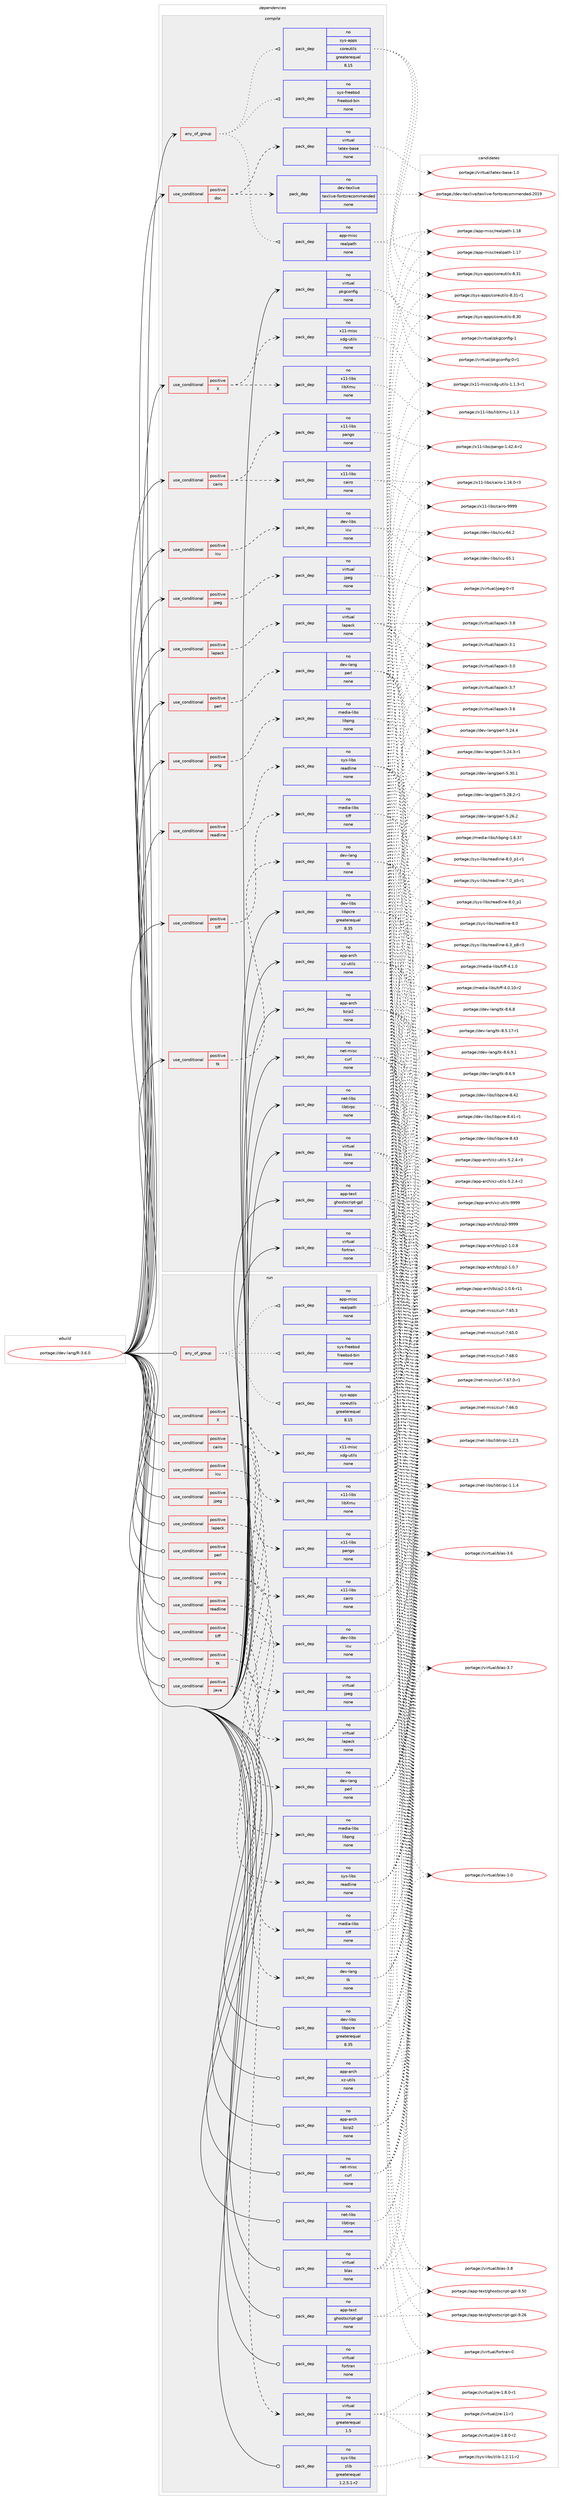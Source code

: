 digraph prolog {

# *************
# Graph options
# *************

newrank=true;
concentrate=true;
compound=true;
graph [rankdir=LR,fontname=Helvetica,fontsize=10,ranksep=1.5];#, ranksep=2.5, nodesep=0.2];
edge  [arrowhead=vee];
node  [fontname=Helvetica,fontsize=10];

# **********
# The ebuild
# **********

subgraph cluster_leftcol {
color=gray;
rank=same;
label=<<i>ebuild</i>>;
id [label="portage://dev-lang/R-3.6.0", color=red, width=4, href="../dev-lang/R-3.6.0.svg"];
}

# ****************
# The dependencies
# ****************

subgraph cluster_midcol {
color=gray;
label=<<i>dependencies</i>>;
subgraph cluster_compile {
fillcolor="#eeeeee";
style=filled;
label=<<i>compile</i>>;
subgraph any5352 {
dependency524592 [label=<<TABLE BORDER="0" CELLBORDER="1" CELLSPACING="0" CELLPADDING="4"><TR><TD CELLPADDING="10">any_of_group</TD></TR></TABLE>>, shape=none, color=red];subgraph pack390070 {
dependency524593 [label=<<TABLE BORDER="0" CELLBORDER="1" CELLSPACING="0" CELLPADDING="4" WIDTH="220"><TR><TD ROWSPAN="6" CELLPADDING="30">pack_dep</TD></TR><TR><TD WIDTH="110">no</TD></TR><TR><TD>sys-apps</TD></TR><TR><TD>coreutils</TD></TR><TR><TD>greaterequal</TD></TR><TR><TD>8.15</TD></TR></TABLE>>, shape=none, color=blue];
}
dependency524592:e -> dependency524593:w [weight=20,style="dotted",arrowhead="oinv"];
subgraph pack390071 {
dependency524594 [label=<<TABLE BORDER="0" CELLBORDER="1" CELLSPACING="0" CELLPADDING="4" WIDTH="220"><TR><TD ROWSPAN="6" CELLPADDING="30">pack_dep</TD></TR><TR><TD WIDTH="110">no</TD></TR><TR><TD>sys-freebsd</TD></TR><TR><TD>freebsd-bin</TD></TR><TR><TD>none</TD></TR><TR><TD></TD></TR></TABLE>>, shape=none, color=blue];
}
dependency524592:e -> dependency524594:w [weight=20,style="dotted",arrowhead="oinv"];
subgraph pack390072 {
dependency524595 [label=<<TABLE BORDER="0" CELLBORDER="1" CELLSPACING="0" CELLPADDING="4" WIDTH="220"><TR><TD ROWSPAN="6" CELLPADDING="30">pack_dep</TD></TR><TR><TD WIDTH="110">no</TD></TR><TR><TD>app-misc</TD></TR><TR><TD>realpath</TD></TR><TR><TD>none</TD></TR><TR><TD></TD></TR></TABLE>>, shape=none, color=blue];
}
dependency524592:e -> dependency524595:w [weight=20,style="dotted",arrowhead="oinv"];
}
id:e -> dependency524592:w [weight=20,style="solid",arrowhead="vee"];
subgraph cond128933 {
dependency524596 [label=<<TABLE BORDER="0" CELLBORDER="1" CELLSPACING="0" CELLPADDING="4"><TR><TD ROWSPAN="3" CELLPADDING="10">use_conditional</TD></TR><TR><TD>positive</TD></TR><TR><TD>X</TD></TR></TABLE>>, shape=none, color=red];
subgraph pack390073 {
dependency524597 [label=<<TABLE BORDER="0" CELLBORDER="1" CELLSPACING="0" CELLPADDING="4" WIDTH="220"><TR><TD ROWSPAN="6" CELLPADDING="30">pack_dep</TD></TR><TR><TD WIDTH="110">no</TD></TR><TR><TD>x11-libs</TD></TR><TR><TD>libXmu</TD></TR><TR><TD>none</TD></TR><TR><TD></TD></TR></TABLE>>, shape=none, color=blue];
}
dependency524596:e -> dependency524597:w [weight=20,style="dashed",arrowhead="vee"];
subgraph pack390074 {
dependency524598 [label=<<TABLE BORDER="0" CELLBORDER="1" CELLSPACING="0" CELLPADDING="4" WIDTH="220"><TR><TD ROWSPAN="6" CELLPADDING="30">pack_dep</TD></TR><TR><TD WIDTH="110">no</TD></TR><TR><TD>x11-misc</TD></TR><TR><TD>xdg-utils</TD></TR><TR><TD>none</TD></TR><TR><TD></TD></TR></TABLE>>, shape=none, color=blue];
}
dependency524596:e -> dependency524598:w [weight=20,style="dashed",arrowhead="vee"];
}
id:e -> dependency524596:w [weight=20,style="solid",arrowhead="vee"];
subgraph cond128934 {
dependency524599 [label=<<TABLE BORDER="0" CELLBORDER="1" CELLSPACING="0" CELLPADDING="4"><TR><TD ROWSPAN="3" CELLPADDING="10">use_conditional</TD></TR><TR><TD>positive</TD></TR><TR><TD>cairo</TD></TR></TABLE>>, shape=none, color=red];
subgraph pack390075 {
dependency524600 [label=<<TABLE BORDER="0" CELLBORDER="1" CELLSPACING="0" CELLPADDING="4" WIDTH="220"><TR><TD ROWSPAN="6" CELLPADDING="30">pack_dep</TD></TR><TR><TD WIDTH="110">no</TD></TR><TR><TD>x11-libs</TD></TR><TR><TD>cairo</TD></TR><TR><TD>none</TD></TR><TR><TD></TD></TR></TABLE>>, shape=none, color=blue];
}
dependency524599:e -> dependency524600:w [weight=20,style="dashed",arrowhead="vee"];
subgraph pack390076 {
dependency524601 [label=<<TABLE BORDER="0" CELLBORDER="1" CELLSPACING="0" CELLPADDING="4" WIDTH="220"><TR><TD ROWSPAN="6" CELLPADDING="30">pack_dep</TD></TR><TR><TD WIDTH="110">no</TD></TR><TR><TD>x11-libs</TD></TR><TR><TD>pango</TD></TR><TR><TD>none</TD></TR><TR><TD></TD></TR></TABLE>>, shape=none, color=blue];
}
dependency524599:e -> dependency524601:w [weight=20,style="dashed",arrowhead="vee"];
}
id:e -> dependency524599:w [weight=20,style="solid",arrowhead="vee"];
subgraph cond128935 {
dependency524602 [label=<<TABLE BORDER="0" CELLBORDER="1" CELLSPACING="0" CELLPADDING="4"><TR><TD ROWSPAN="3" CELLPADDING="10">use_conditional</TD></TR><TR><TD>positive</TD></TR><TR><TD>doc</TD></TR></TABLE>>, shape=none, color=red];
subgraph pack390077 {
dependency524603 [label=<<TABLE BORDER="0" CELLBORDER="1" CELLSPACING="0" CELLPADDING="4" WIDTH="220"><TR><TD ROWSPAN="6" CELLPADDING="30">pack_dep</TD></TR><TR><TD WIDTH="110">no</TD></TR><TR><TD>virtual</TD></TR><TR><TD>latex-base</TD></TR><TR><TD>none</TD></TR><TR><TD></TD></TR></TABLE>>, shape=none, color=blue];
}
dependency524602:e -> dependency524603:w [weight=20,style="dashed",arrowhead="vee"];
subgraph pack390078 {
dependency524604 [label=<<TABLE BORDER="0" CELLBORDER="1" CELLSPACING="0" CELLPADDING="4" WIDTH="220"><TR><TD ROWSPAN="6" CELLPADDING="30">pack_dep</TD></TR><TR><TD WIDTH="110">no</TD></TR><TR><TD>dev-texlive</TD></TR><TR><TD>texlive-fontsrecommended</TD></TR><TR><TD>none</TD></TR><TR><TD></TD></TR></TABLE>>, shape=none, color=blue];
}
dependency524602:e -> dependency524604:w [weight=20,style="dashed",arrowhead="vee"];
}
id:e -> dependency524602:w [weight=20,style="solid",arrowhead="vee"];
subgraph cond128936 {
dependency524605 [label=<<TABLE BORDER="0" CELLBORDER="1" CELLSPACING="0" CELLPADDING="4"><TR><TD ROWSPAN="3" CELLPADDING="10">use_conditional</TD></TR><TR><TD>positive</TD></TR><TR><TD>icu</TD></TR></TABLE>>, shape=none, color=red];
subgraph pack390079 {
dependency524606 [label=<<TABLE BORDER="0" CELLBORDER="1" CELLSPACING="0" CELLPADDING="4" WIDTH="220"><TR><TD ROWSPAN="6" CELLPADDING="30">pack_dep</TD></TR><TR><TD WIDTH="110">no</TD></TR><TR><TD>dev-libs</TD></TR><TR><TD>icu</TD></TR><TR><TD>none</TD></TR><TR><TD></TD></TR></TABLE>>, shape=none, color=blue];
}
dependency524605:e -> dependency524606:w [weight=20,style="dashed",arrowhead="vee"];
}
id:e -> dependency524605:w [weight=20,style="solid",arrowhead="vee"];
subgraph cond128937 {
dependency524607 [label=<<TABLE BORDER="0" CELLBORDER="1" CELLSPACING="0" CELLPADDING="4"><TR><TD ROWSPAN="3" CELLPADDING="10">use_conditional</TD></TR><TR><TD>positive</TD></TR><TR><TD>jpeg</TD></TR></TABLE>>, shape=none, color=red];
subgraph pack390080 {
dependency524608 [label=<<TABLE BORDER="0" CELLBORDER="1" CELLSPACING="0" CELLPADDING="4" WIDTH="220"><TR><TD ROWSPAN="6" CELLPADDING="30">pack_dep</TD></TR><TR><TD WIDTH="110">no</TD></TR><TR><TD>virtual</TD></TR><TR><TD>jpeg</TD></TR><TR><TD>none</TD></TR><TR><TD></TD></TR></TABLE>>, shape=none, color=blue];
}
dependency524607:e -> dependency524608:w [weight=20,style="dashed",arrowhead="vee"];
}
id:e -> dependency524607:w [weight=20,style="solid",arrowhead="vee"];
subgraph cond128938 {
dependency524609 [label=<<TABLE BORDER="0" CELLBORDER="1" CELLSPACING="0" CELLPADDING="4"><TR><TD ROWSPAN="3" CELLPADDING="10">use_conditional</TD></TR><TR><TD>positive</TD></TR><TR><TD>lapack</TD></TR></TABLE>>, shape=none, color=red];
subgraph pack390081 {
dependency524610 [label=<<TABLE BORDER="0" CELLBORDER="1" CELLSPACING="0" CELLPADDING="4" WIDTH="220"><TR><TD ROWSPAN="6" CELLPADDING="30">pack_dep</TD></TR><TR><TD WIDTH="110">no</TD></TR><TR><TD>virtual</TD></TR><TR><TD>lapack</TD></TR><TR><TD>none</TD></TR><TR><TD></TD></TR></TABLE>>, shape=none, color=blue];
}
dependency524609:e -> dependency524610:w [weight=20,style="dashed",arrowhead="vee"];
}
id:e -> dependency524609:w [weight=20,style="solid",arrowhead="vee"];
subgraph cond128939 {
dependency524611 [label=<<TABLE BORDER="0" CELLBORDER="1" CELLSPACING="0" CELLPADDING="4"><TR><TD ROWSPAN="3" CELLPADDING="10">use_conditional</TD></TR><TR><TD>positive</TD></TR><TR><TD>perl</TD></TR></TABLE>>, shape=none, color=red];
subgraph pack390082 {
dependency524612 [label=<<TABLE BORDER="0" CELLBORDER="1" CELLSPACING="0" CELLPADDING="4" WIDTH="220"><TR><TD ROWSPAN="6" CELLPADDING="30">pack_dep</TD></TR><TR><TD WIDTH="110">no</TD></TR><TR><TD>dev-lang</TD></TR><TR><TD>perl</TD></TR><TR><TD>none</TD></TR><TR><TD></TD></TR></TABLE>>, shape=none, color=blue];
}
dependency524611:e -> dependency524612:w [weight=20,style="dashed",arrowhead="vee"];
}
id:e -> dependency524611:w [weight=20,style="solid",arrowhead="vee"];
subgraph cond128940 {
dependency524613 [label=<<TABLE BORDER="0" CELLBORDER="1" CELLSPACING="0" CELLPADDING="4"><TR><TD ROWSPAN="3" CELLPADDING="10">use_conditional</TD></TR><TR><TD>positive</TD></TR><TR><TD>png</TD></TR></TABLE>>, shape=none, color=red];
subgraph pack390083 {
dependency524614 [label=<<TABLE BORDER="0" CELLBORDER="1" CELLSPACING="0" CELLPADDING="4" WIDTH="220"><TR><TD ROWSPAN="6" CELLPADDING="30">pack_dep</TD></TR><TR><TD WIDTH="110">no</TD></TR><TR><TD>media-libs</TD></TR><TR><TD>libpng</TD></TR><TR><TD>none</TD></TR><TR><TD></TD></TR></TABLE>>, shape=none, color=blue];
}
dependency524613:e -> dependency524614:w [weight=20,style="dashed",arrowhead="vee"];
}
id:e -> dependency524613:w [weight=20,style="solid",arrowhead="vee"];
subgraph cond128941 {
dependency524615 [label=<<TABLE BORDER="0" CELLBORDER="1" CELLSPACING="0" CELLPADDING="4"><TR><TD ROWSPAN="3" CELLPADDING="10">use_conditional</TD></TR><TR><TD>positive</TD></TR><TR><TD>readline</TD></TR></TABLE>>, shape=none, color=red];
subgraph pack390084 {
dependency524616 [label=<<TABLE BORDER="0" CELLBORDER="1" CELLSPACING="0" CELLPADDING="4" WIDTH="220"><TR><TD ROWSPAN="6" CELLPADDING="30">pack_dep</TD></TR><TR><TD WIDTH="110">no</TD></TR><TR><TD>sys-libs</TD></TR><TR><TD>readline</TD></TR><TR><TD>none</TD></TR><TR><TD></TD></TR></TABLE>>, shape=none, color=blue];
}
dependency524615:e -> dependency524616:w [weight=20,style="dashed",arrowhead="vee"];
}
id:e -> dependency524615:w [weight=20,style="solid",arrowhead="vee"];
subgraph cond128942 {
dependency524617 [label=<<TABLE BORDER="0" CELLBORDER="1" CELLSPACING="0" CELLPADDING="4"><TR><TD ROWSPAN="3" CELLPADDING="10">use_conditional</TD></TR><TR><TD>positive</TD></TR><TR><TD>tiff</TD></TR></TABLE>>, shape=none, color=red];
subgraph pack390085 {
dependency524618 [label=<<TABLE BORDER="0" CELLBORDER="1" CELLSPACING="0" CELLPADDING="4" WIDTH="220"><TR><TD ROWSPAN="6" CELLPADDING="30">pack_dep</TD></TR><TR><TD WIDTH="110">no</TD></TR><TR><TD>media-libs</TD></TR><TR><TD>tiff</TD></TR><TR><TD>none</TD></TR><TR><TD></TD></TR></TABLE>>, shape=none, color=blue];
}
dependency524617:e -> dependency524618:w [weight=20,style="dashed",arrowhead="vee"];
}
id:e -> dependency524617:w [weight=20,style="solid",arrowhead="vee"];
subgraph cond128943 {
dependency524619 [label=<<TABLE BORDER="0" CELLBORDER="1" CELLSPACING="0" CELLPADDING="4"><TR><TD ROWSPAN="3" CELLPADDING="10">use_conditional</TD></TR><TR><TD>positive</TD></TR><TR><TD>tk</TD></TR></TABLE>>, shape=none, color=red];
subgraph pack390086 {
dependency524620 [label=<<TABLE BORDER="0" CELLBORDER="1" CELLSPACING="0" CELLPADDING="4" WIDTH="220"><TR><TD ROWSPAN="6" CELLPADDING="30">pack_dep</TD></TR><TR><TD WIDTH="110">no</TD></TR><TR><TD>dev-lang</TD></TR><TR><TD>tk</TD></TR><TR><TD>none</TD></TR><TR><TD></TD></TR></TABLE>>, shape=none, color=blue];
}
dependency524619:e -> dependency524620:w [weight=20,style="dashed",arrowhead="vee"];
}
id:e -> dependency524619:w [weight=20,style="solid",arrowhead="vee"];
subgraph pack390087 {
dependency524621 [label=<<TABLE BORDER="0" CELLBORDER="1" CELLSPACING="0" CELLPADDING="4" WIDTH="220"><TR><TD ROWSPAN="6" CELLPADDING="30">pack_dep</TD></TR><TR><TD WIDTH="110">no</TD></TR><TR><TD>app-arch</TD></TR><TR><TD>bzip2</TD></TR><TR><TD>none</TD></TR><TR><TD></TD></TR></TABLE>>, shape=none, color=blue];
}
id:e -> dependency524621:w [weight=20,style="solid",arrowhead="vee"];
subgraph pack390088 {
dependency524622 [label=<<TABLE BORDER="0" CELLBORDER="1" CELLSPACING="0" CELLPADDING="4" WIDTH="220"><TR><TD ROWSPAN="6" CELLPADDING="30">pack_dep</TD></TR><TR><TD WIDTH="110">no</TD></TR><TR><TD>app-arch</TD></TR><TR><TD>xz-utils</TD></TR><TR><TD>none</TD></TR><TR><TD></TD></TR></TABLE>>, shape=none, color=blue];
}
id:e -> dependency524622:w [weight=20,style="solid",arrowhead="vee"];
subgraph pack390089 {
dependency524623 [label=<<TABLE BORDER="0" CELLBORDER="1" CELLSPACING="0" CELLPADDING="4" WIDTH="220"><TR><TD ROWSPAN="6" CELLPADDING="30">pack_dep</TD></TR><TR><TD WIDTH="110">no</TD></TR><TR><TD>app-text</TD></TR><TR><TD>ghostscript-gpl</TD></TR><TR><TD>none</TD></TR><TR><TD></TD></TR></TABLE>>, shape=none, color=blue];
}
id:e -> dependency524623:w [weight=20,style="solid",arrowhead="vee"];
subgraph pack390090 {
dependency524624 [label=<<TABLE BORDER="0" CELLBORDER="1" CELLSPACING="0" CELLPADDING="4" WIDTH="220"><TR><TD ROWSPAN="6" CELLPADDING="30">pack_dep</TD></TR><TR><TD WIDTH="110">no</TD></TR><TR><TD>dev-libs</TD></TR><TR><TD>libpcre</TD></TR><TR><TD>greaterequal</TD></TR><TR><TD>8.35</TD></TR></TABLE>>, shape=none, color=blue];
}
id:e -> dependency524624:w [weight=20,style="solid",arrowhead="vee"];
subgraph pack390091 {
dependency524625 [label=<<TABLE BORDER="0" CELLBORDER="1" CELLSPACING="0" CELLPADDING="4" WIDTH="220"><TR><TD ROWSPAN="6" CELLPADDING="30">pack_dep</TD></TR><TR><TD WIDTH="110">no</TD></TR><TR><TD>net-libs</TD></TR><TR><TD>libtirpc</TD></TR><TR><TD>none</TD></TR><TR><TD></TD></TR></TABLE>>, shape=none, color=blue];
}
id:e -> dependency524625:w [weight=20,style="solid",arrowhead="vee"];
subgraph pack390092 {
dependency524626 [label=<<TABLE BORDER="0" CELLBORDER="1" CELLSPACING="0" CELLPADDING="4" WIDTH="220"><TR><TD ROWSPAN="6" CELLPADDING="30">pack_dep</TD></TR><TR><TD WIDTH="110">no</TD></TR><TR><TD>net-misc</TD></TR><TR><TD>curl</TD></TR><TR><TD>none</TD></TR><TR><TD></TD></TR></TABLE>>, shape=none, color=blue];
}
id:e -> dependency524626:w [weight=20,style="solid",arrowhead="vee"];
subgraph pack390093 {
dependency524627 [label=<<TABLE BORDER="0" CELLBORDER="1" CELLSPACING="0" CELLPADDING="4" WIDTH="220"><TR><TD ROWSPAN="6" CELLPADDING="30">pack_dep</TD></TR><TR><TD WIDTH="110">no</TD></TR><TR><TD>virtual</TD></TR><TR><TD>blas</TD></TR><TR><TD>none</TD></TR><TR><TD></TD></TR></TABLE>>, shape=none, color=blue];
}
id:e -> dependency524627:w [weight=20,style="solid",arrowhead="vee"];
subgraph pack390094 {
dependency524628 [label=<<TABLE BORDER="0" CELLBORDER="1" CELLSPACING="0" CELLPADDING="4" WIDTH="220"><TR><TD ROWSPAN="6" CELLPADDING="30">pack_dep</TD></TR><TR><TD WIDTH="110">no</TD></TR><TR><TD>virtual</TD></TR><TR><TD>fortran</TD></TR><TR><TD>none</TD></TR><TR><TD></TD></TR></TABLE>>, shape=none, color=blue];
}
id:e -> dependency524628:w [weight=20,style="solid",arrowhead="vee"];
subgraph pack390095 {
dependency524629 [label=<<TABLE BORDER="0" CELLBORDER="1" CELLSPACING="0" CELLPADDING="4" WIDTH="220"><TR><TD ROWSPAN="6" CELLPADDING="30">pack_dep</TD></TR><TR><TD WIDTH="110">no</TD></TR><TR><TD>virtual</TD></TR><TR><TD>pkgconfig</TD></TR><TR><TD>none</TD></TR><TR><TD></TD></TR></TABLE>>, shape=none, color=blue];
}
id:e -> dependency524629:w [weight=20,style="solid",arrowhead="vee"];
}
subgraph cluster_compileandrun {
fillcolor="#eeeeee";
style=filled;
label=<<i>compile and run</i>>;
}
subgraph cluster_run {
fillcolor="#eeeeee";
style=filled;
label=<<i>run</i>>;
subgraph any5353 {
dependency524630 [label=<<TABLE BORDER="0" CELLBORDER="1" CELLSPACING="0" CELLPADDING="4"><TR><TD CELLPADDING="10">any_of_group</TD></TR></TABLE>>, shape=none, color=red];subgraph pack390096 {
dependency524631 [label=<<TABLE BORDER="0" CELLBORDER="1" CELLSPACING="0" CELLPADDING="4" WIDTH="220"><TR><TD ROWSPAN="6" CELLPADDING="30">pack_dep</TD></TR><TR><TD WIDTH="110">no</TD></TR><TR><TD>sys-apps</TD></TR><TR><TD>coreutils</TD></TR><TR><TD>greaterequal</TD></TR><TR><TD>8.15</TD></TR></TABLE>>, shape=none, color=blue];
}
dependency524630:e -> dependency524631:w [weight=20,style="dotted",arrowhead="oinv"];
subgraph pack390097 {
dependency524632 [label=<<TABLE BORDER="0" CELLBORDER="1" CELLSPACING="0" CELLPADDING="4" WIDTH="220"><TR><TD ROWSPAN="6" CELLPADDING="30">pack_dep</TD></TR><TR><TD WIDTH="110">no</TD></TR><TR><TD>sys-freebsd</TD></TR><TR><TD>freebsd-bin</TD></TR><TR><TD>none</TD></TR><TR><TD></TD></TR></TABLE>>, shape=none, color=blue];
}
dependency524630:e -> dependency524632:w [weight=20,style="dotted",arrowhead="oinv"];
subgraph pack390098 {
dependency524633 [label=<<TABLE BORDER="0" CELLBORDER="1" CELLSPACING="0" CELLPADDING="4" WIDTH="220"><TR><TD ROWSPAN="6" CELLPADDING="30">pack_dep</TD></TR><TR><TD WIDTH="110">no</TD></TR><TR><TD>app-misc</TD></TR><TR><TD>realpath</TD></TR><TR><TD>none</TD></TR><TR><TD></TD></TR></TABLE>>, shape=none, color=blue];
}
dependency524630:e -> dependency524633:w [weight=20,style="dotted",arrowhead="oinv"];
}
id:e -> dependency524630:w [weight=20,style="solid",arrowhead="odot"];
subgraph cond128944 {
dependency524634 [label=<<TABLE BORDER="0" CELLBORDER="1" CELLSPACING="0" CELLPADDING="4"><TR><TD ROWSPAN="3" CELLPADDING="10">use_conditional</TD></TR><TR><TD>positive</TD></TR><TR><TD>X</TD></TR></TABLE>>, shape=none, color=red];
subgraph pack390099 {
dependency524635 [label=<<TABLE BORDER="0" CELLBORDER="1" CELLSPACING="0" CELLPADDING="4" WIDTH="220"><TR><TD ROWSPAN="6" CELLPADDING="30">pack_dep</TD></TR><TR><TD WIDTH="110">no</TD></TR><TR><TD>x11-libs</TD></TR><TR><TD>libXmu</TD></TR><TR><TD>none</TD></TR><TR><TD></TD></TR></TABLE>>, shape=none, color=blue];
}
dependency524634:e -> dependency524635:w [weight=20,style="dashed",arrowhead="vee"];
subgraph pack390100 {
dependency524636 [label=<<TABLE BORDER="0" CELLBORDER="1" CELLSPACING="0" CELLPADDING="4" WIDTH="220"><TR><TD ROWSPAN="6" CELLPADDING="30">pack_dep</TD></TR><TR><TD WIDTH="110">no</TD></TR><TR><TD>x11-misc</TD></TR><TR><TD>xdg-utils</TD></TR><TR><TD>none</TD></TR><TR><TD></TD></TR></TABLE>>, shape=none, color=blue];
}
dependency524634:e -> dependency524636:w [weight=20,style="dashed",arrowhead="vee"];
}
id:e -> dependency524634:w [weight=20,style="solid",arrowhead="odot"];
subgraph cond128945 {
dependency524637 [label=<<TABLE BORDER="0" CELLBORDER="1" CELLSPACING="0" CELLPADDING="4"><TR><TD ROWSPAN="3" CELLPADDING="10">use_conditional</TD></TR><TR><TD>positive</TD></TR><TR><TD>cairo</TD></TR></TABLE>>, shape=none, color=red];
subgraph pack390101 {
dependency524638 [label=<<TABLE BORDER="0" CELLBORDER="1" CELLSPACING="0" CELLPADDING="4" WIDTH="220"><TR><TD ROWSPAN="6" CELLPADDING="30">pack_dep</TD></TR><TR><TD WIDTH="110">no</TD></TR><TR><TD>x11-libs</TD></TR><TR><TD>cairo</TD></TR><TR><TD>none</TD></TR><TR><TD></TD></TR></TABLE>>, shape=none, color=blue];
}
dependency524637:e -> dependency524638:w [weight=20,style="dashed",arrowhead="vee"];
subgraph pack390102 {
dependency524639 [label=<<TABLE BORDER="0" CELLBORDER="1" CELLSPACING="0" CELLPADDING="4" WIDTH="220"><TR><TD ROWSPAN="6" CELLPADDING="30">pack_dep</TD></TR><TR><TD WIDTH="110">no</TD></TR><TR><TD>x11-libs</TD></TR><TR><TD>pango</TD></TR><TR><TD>none</TD></TR><TR><TD></TD></TR></TABLE>>, shape=none, color=blue];
}
dependency524637:e -> dependency524639:w [weight=20,style="dashed",arrowhead="vee"];
}
id:e -> dependency524637:w [weight=20,style="solid",arrowhead="odot"];
subgraph cond128946 {
dependency524640 [label=<<TABLE BORDER="0" CELLBORDER="1" CELLSPACING="0" CELLPADDING="4"><TR><TD ROWSPAN="3" CELLPADDING="10">use_conditional</TD></TR><TR><TD>positive</TD></TR><TR><TD>icu</TD></TR></TABLE>>, shape=none, color=red];
subgraph pack390103 {
dependency524641 [label=<<TABLE BORDER="0" CELLBORDER="1" CELLSPACING="0" CELLPADDING="4" WIDTH="220"><TR><TD ROWSPAN="6" CELLPADDING="30">pack_dep</TD></TR><TR><TD WIDTH="110">no</TD></TR><TR><TD>dev-libs</TD></TR><TR><TD>icu</TD></TR><TR><TD>none</TD></TR><TR><TD></TD></TR></TABLE>>, shape=none, color=blue];
}
dependency524640:e -> dependency524641:w [weight=20,style="dashed",arrowhead="vee"];
}
id:e -> dependency524640:w [weight=20,style="solid",arrowhead="odot"];
subgraph cond128947 {
dependency524642 [label=<<TABLE BORDER="0" CELLBORDER="1" CELLSPACING="0" CELLPADDING="4"><TR><TD ROWSPAN="3" CELLPADDING="10">use_conditional</TD></TR><TR><TD>positive</TD></TR><TR><TD>java</TD></TR></TABLE>>, shape=none, color=red];
subgraph pack390104 {
dependency524643 [label=<<TABLE BORDER="0" CELLBORDER="1" CELLSPACING="0" CELLPADDING="4" WIDTH="220"><TR><TD ROWSPAN="6" CELLPADDING="30">pack_dep</TD></TR><TR><TD WIDTH="110">no</TD></TR><TR><TD>virtual</TD></TR><TR><TD>jre</TD></TR><TR><TD>greaterequal</TD></TR><TR><TD>1.5</TD></TR></TABLE>>, shape=none, color=blue];
}
dependency524642:e -> dependency524643:w [weight=20,style="dashed",arrowhead="vee"];
}
id:e -> dependency524642:w [weight=20,style="solid",arrowhead="odot"];
subgraph cond128948 {
dependency524644 [label=<<TABLE BORDER="0" CELLBORDER="1" CELLSPACING="0" CELLPADDING="4"><TR><TD ROWSPAN="3" CELLPADDING="10">use_conditional</TD></TR><TR><TD>positive</TD></TR><TR><TD>jpeg</TD></TR></TABLE>>, shape=none, color=red];
subgraph pack390105 {
dependency524645 [label=<<TABLE BORDER="0" CELLBORDER="1" CELLSPACING="0" CELLPADDING="4" WIDTH="220"><TR><TD ROWSPAN="6" CELLPADDING="30">pack_dep</TD></TR><TR><TD WIDTH="110">no</TD></TR><TR><TD>virtual</TD></TR><TR><TD>jpeg</TD></TR><TR><TD>none</TD></TR><TR><TD></TD></TR></TABLE>>, shape=none, color=blue];
}
dependency524644:e -> dependency524645:w [weight=20,style="dashed",arrowhead="vee"];
}
id:e -> dependency524644:w [weight=20,style="solid",arrowhead="odot"];
subgraph cond128949 {
dependency524646 [label=<<TABLE BORDER="0" CELLBORDER="1" CELLSPACING="0" CELLPADDING="4"><TR><TD ROWSPAN="3" CELLPADDING="10">use_conditional</TD></TR><TR><TD>positive</TD></TR><TR><TD>lapack</TD></TR></TABLE>>, shape=none, color=red];
subgraph pack390106 {
dependency524647 [label=<<TABLE BORDER="0" CELLBORDER="1" CELLSPACING="0" CELLPADDING="4" WIDTH="220"><TR><TD ROWSPAN="6" CELLPADDING="30">pack_dep</TD></TR><TR><TD WIDTH="110">no</TD></TR><TR><TD>virtual</TD></TR><TR><TD>lapack</TD></TR><TR><TD>none</TD></TR><TR><TD></TD></TR></TABLE>>, shape=none, color=blue];
}
dependency524646:e -> dependency524647:w [weight=20,style="dashed",arrowhead="vee"];
}
id:e -> dependency524646:w [weight=20,style="solid",arrowhead="odot"];
subgraph cond128950 {
dependency524648 [label=<<TABLE BORDER="0" CELLBORDER="1" CELLSPACING="0" CELLPADDING="4"><TR><TD ROWSPAN="3" CELLPADDING="10">use_conditional</TD></TR><TR><TD>positive</TD></TR><TR><TD>perl</TD></TR></TABLE>>, shape=none, color=red];
subgraph pack390107 {
dependency524649 [label=<<TABLE BORDER="0" CELLBORDER="1" CELLSPACING="0" CELLPADDING="4" WIDTH="220"><TR><TD ROWSPAN="6" CELLPADDING="30">pack_dep</TD></TR><TR><TD WIDTH="110">no</TD></TR><TR><TD>dev-lang</TD></TR><TR><TD>perl</TD></TR><TR><TD>none</TD></TR><TR><TD></TD></TR></TABLE>>, shape=none, color=blue];
}
dependency524648:e -> dependency524649:w [weight=20,style="dashed",arrowhead="vee"];
}
id:e -> dependency524648:w [weight=20,style="solid",arrowhead="odot"];
subgraph cond128951 {
dependency524650 [label=<<TABLE BORDER="0" CELLBORDER="1" CELLSPACING="0" CELLPADDING="4"><TR><TD ROWSPAN="3" CELLPADDING="10">use_conditional</TD></TR><TR><TD>positive</TD></TR><TR><TD>png</TD></TR></TABLE>>, shape=none, color=red];
subgraph pack390108 {
dependency524651 [label=<<TABLE BORDER="0" CELLBORDER="1" CELLSPACING="0" CELLPADDING="4" WIDTH="220"><TR><TD ROWSPAN="6" CELLPADDING="30">pack_dep</TD></TR><TR><TD WIDTH="110">no</TD></TR><TR><TD>media-libs</TD></TR><TR><TD>libpng</TD></TR><TR><TD>none</TD></TR><TR><TD></TD></TR></TABLE>>, shape=none, color=blue];
}
dependency524650:e -> dependency524651:w [weight=20,style="dashed",arrowhead="vee"];
}
id:e -> dependency524650:w [weight=20,style="solid",arrowhead="odot"];
subgraph cond128952 {
dependency524652 [label=<<TABLE BORDER="0" CELLBORDER="1" CELLSPACING="0" CELLPADDING="4"><TR><TD ROWSPAN="3" CELLPADDING="10">use_conditional</TD></TR><TR><TD>positive</TD></TR><TR><TD>readline</TD></TR></TABLE>>, shape=none, color=red];
subgraph pack390109 {
dependency524653 [label=<<TABLE BORDER="0" CELLBORDER="1" CELLSPACING="0" CELLPADDING="4" WIDTH="220"><TR><TD ROWSPAN="6" CELLPADDING="30">pack_dep</TD></TR><TR><TD WIDTH="110">no</TD></TR><TR><TD>sys-libs</TD></TR><TR><TD>readline</TD></TR><TR><TD>none</TD></TR><TR><TD></TD></TR></TABLE>>, shape=none, color=blue];
}
dependency524652:e -> dependency524653:w [weight=20,style="dashed",arrowhead="vee"];
}
id:e -> dependency524652:w [weight=20,style="solid",arrowhead="odot"];
subgraph cond128953 {
dependency524654 [label=<<TABLE BORDER="0" CELLBORDER="1" CELLSPACING="0" CELLPADDING="4"><TR><TD ROWSPAN="3" CELLPADDING="10">use_conditional</TD></TR><TR><TD>positive</TD></TR><TR><TD>tiff</TD></TR></TABLE>>, shape=none, color=red];
subgraph pack390110 {
dependency524655 [label=<<TABLE BORDER="0" CELLBORDER="1" CELLSPACING="0" CELLPADDING="4" WIDTH="220"><TR><TD ROWSPAN="6" CELLPADDING="30">pack_dep</TD></TR><TR><TD WIDTH="110">no</TD></TR><TR><TD>media-libs</TD></TR><TR><TD>tiff</TD></TR><TR><TD>none</TD></TR><TR><TD></TD></TR></TABLE>>, shape=none, color=blue];
}
dependency524654:e -> dependency524655:w [weight=20,style="dashed",arrowhead="vee"];
}
id:e -> dependency524654:w [weight=20,style="solid",arrowhead="odot"];
subgraph cond128954 {
dependency524656 [label=<<TABLE BORDER="0" CELLBORDER="1" CELLSPACING="0" CELLPADDING="4"><TR><TD ROWSPAN="3" CELLPADDING="10">use_conditional</TD></TR><TR><TD>positive</TD></TR><TR><TD>tk</TD></TR></TABLE>>, shape=none, color=red];
subgraph pack390111 {
dependency524657 [label=<<TABLE BORDER="0" CELLBORDER="1" CELLSPACING="0" CELLPADDING="4" WIDTH="220"><TR><TD ROWSPAN="6" CELLPADDING="30">pack_dep</TD></TR><TR><TD WIDTH="110">no</TD></TR><TR><TD>dev-lang</TD></TR><TR><TD>tk</TD></TR><TR><TD>none</TD></TR><TR><TD></TD></TR></TABLE>>, shape=none, color=blue];
}
dependency524656:e -> dependency524657:w [weight=20,style="dashed",arrowhead="vee"];
}
id:e -> dependency524656:w [weight=20,style="solid",arrowhead="odot"];
subgraph pack390112 {
dependency524658 [label=<<TABLE BORDER="0" CELLBORDER="1" CELLSPACING="0" CELLPADDING="4" WIDTH="220"><TR><TD ROWSPAN="6" CELLPADDING="30">pack_dep</TD></TR><TR><TD WIDTH="110">no</TD></TR><TR><TD>app-arch</TD></TR><TR><TD>bzip2</TD></TR><TR><TD>none</TD></TR><TR><TD></TD></TR></TABLE>>, shape=none, color=blue];
}
id:e -> dependency524658:w [weight=20,style="solid",arrowhead="odot"];
subgraph pack390113 {
dependency524659 [label=<<TABLE BORDER="0" CELLBORDER="1" CELLSPACING="0" CELLPADDING="4" WIDTH="220"><TR><TD ROWSPAN="6" CELLPADDING="30">pack_dep</TD></TR><TR><TD WIDTH="110">no</TD></TR><TR><TD>app-arch</TD></TR><TR><TD>xz-utils</TD></TR><TR><TD>none</TD></TR><TR><TD></TD></TR></TABLE>>, shape=none, color=blue];
}
id:e -> dependency524659:w [weight=20,style="solid",arrowhead="odot"];
subgraph pack390114 {
dependency524660 [label=<<TABLE BORDER="0" CELLBORDER="1" CELLSPACING="0" CELLPADDING="4" WIDTH="220"><TR><TD ROWSPAN="6" CELLPADDING="30">pack_dep</TD></TR><TR><TD WIDTH="110">no</TD></TR><TR><TD>app-text</TD></TR><TR><TD>ghostscript-gpl</TD></TR><TR><TD>none</TD></TR><TR><TD></TD></TR></TABLE>>, shape=none, color=blue];
}
id:e -> dependency524660:w [weight=20,style="solid",arrowhead="odot"];
subgraph pack390115 {
dependency524661 [label=<<TABLE BORDER="0" CELLBORDER="1" CELLSPACING="0" CELLPADDING="4" WIDTH="220"><TR><TD ROWSPAN="6" CELLPADDING="30">pack_dep</TD></TR><TR><TD WIDTH="110">no</TD></TR><TR><TD>dev-libs</TD></TR><TR><TD>libpcre</TD></TR><TR><TD>greaterequal</TD></TR><TR><TD>8.35</TD></TR></TABLE>>, shape=none, color=blue];
}
id:e -> dependency524661:w [weight=20,style="solid",arrowhead="odot"];
subgraph pack390116 {
dependency524662 [label=<<TABLE BORDER="0" CELLBORDER="1" CELLSPACING="0" CELLPADDING="4" WIDTH="220"><TR><TD ROWSPAN="6" CELLPADDING="30">pack_dep</TD></TR><TR><TD WIDTH="110">no</TD></TR><TR><TD>net-libs</TD></TR><TR><TD>libtirpc</TD></TR><TR><TD>none</TD></TR><TR><TD></TD></TR></TABLE>>, shape=none, color=blue];
}
id:e -> dependency524662:w [weight=20,style="solid",arrowhead="odot"];
subgraph pack390117 {
dependency524663 [label=<<TABLE BORDER="0" CELLBORDER="1" CELLSPACING="0" CELLPADDING="4" WIDTH="220"><TR><TD ROWSPAN="6" CELLPADDING="30">pack_dep</TD></TR><TR><TD WIDTH="110">no</TD></TR><TR><TD>net-misc</TD></TR><TR><TD>curl</TD></TR><TR><TD>none</TD></TR><TR><TD></TD></TR></TABLE>>, shape=none, color=blue];
}
id:e -> dependency524663:w [weight=20,style="solid",arrowhead="odot"];
subgraph pack390118 {
dependency524664 [label=<<TABLE BORDER="0" CELLBORDER="1" CELLSPACING="0" CELLPADDING="4" WIDTH="220"><TR><TD ROWSPAN="6" CELLPADDING="30">pack_dep</TD></TR><TR><TD WIDTH="110">no</TD></TR><TR><TD>sys-libs</TD></TR><TR><TD>zlib</TD></TR><TR><TD>greaterequal</TD></TR><TR><TD>1.2.5.1-r2</TD></TR></TABLE>>, shape=none, color=blue];
}
id:e -> dependency524664:w [weight=20,style="solid",arrowhead="odot"];
subgraph pack390119 {
dependency524665 [label=<<TABLE BORDER="0" CELLBORDER="1" CELLSPACING="0" CELLPADDING="4" WIDTH="220"><TR><TD ROWSPAN="6" CELLPADDING="30">pack_dep</TD></TR><TR><TD WIDTH="110">no</TD></TR><TR><TD>virtual</TD></TR><TR><TD>blas</TD></TR><TR><TD>none</TD></TR><TR><TD></TD></TR></TABLE>>, shape=none, color=blue];
}
id:e -> dependency524665:w [weight=20,style="solid",arrowhead="odot"];
subgraph pack390120 {
dependency524666 [label=<<TABLE BORDER="0" CELLBORDER="1" CELLSPACING="0" CELLPADDING="4" WIDTH="220"><TR><TD ROWSPAN="6" CELLPADDING="30">pack_dep</TD></TR><TR><TD WIDTH="110">no</TD></TR><TR><TD>virtual</TD></TR><TR><TD>fortran</TD></TR><TR><TD>none</TD></TR><TR><TD></TD></TR></TABLE>>, shape=none, color=blue];
}
id:e -> dependency524666:w [weight=20,style="solid",arrowhead="odot"];
}
}

# **************
# The candidates
# **************

subgraph cluster_choices {
rank=same;
color=gray;
label=<<i>candidates</i>>;

subgraph choice390070 {
color=black;
nodesep=1;
choice1151211154597112112115479911111410111711610510811545564651494511449 [label="portage://sys-apps/coreutils-8.31-r1", color=red, width=4,href="../sys-apps/coreutils-8.31-r1.svg"];
choice115121115459711211211547991111141011171161051081154556465149 [label="portage://sys-apps/coreutils-8.31", color=red, width=4,href="../sys-apps/coreutils-8.31.svg"];
choice115121115459711211211547991111141011171161051081154556465148 [label="portage://sys-apps/coreutils-8.30", color=red, width=4,href="../sys-apps/coreutils-8.30.svg"];
dependency524593:e -> choice1151211154597112112115479911111410111711610510811545564651494511449:w [style=dotted,weight="100"];
dependency524593:e -> choice115121115459711211211547991111141011171161051081154556465149:w [style=dotted,weight="100"];
dependency524593:e -> choice115121115459711211211547991111141011171161051081154556465148:w [style=dotted,weight="100"];
}
subgraph choice390071 {
color=black;
nodesep=1;
}
subgraph choice390072 {
color=black;
nodesep=1;
choice9711211245109105115994711410197108112971161044549464956 [label="portage://app-misc/realpath-1.18", color=red, width=4,href="../app-misc/realpath-1.18.svg"];
choice9711211245109105115994711410197108112971161044549464955 [label="portage://app-misc/realpath-1.17", color=red, width=4,href="../app-misc/realpath-1.17.svg"];
dependency524595:e -> choice9711211245109105115994711410197108112971161044549464956:w [style=dotted,weight="100"];
dependency524595:e -> choice9711211245109105115994711410197108112971161044549464955:w [style=dotted,weight="100"];
}
subgraph choice390073 {
color=black;
nodesep=1;
choice12049494510810598115471081059888109117454946494651 [label="portage://x11-libs/libXmu-1.1.3", color=red, width=4,href="../x11-libs/libXmu-1.1.3.svg"];
dependency524597:e -> choice12049494510810598115471081059888109117454946494651:w [style=dotted,weight="100"];
}
subgraph choice390074 {
color=black;
nodesep=1;
choice1204949451091051159947120100103451171161051081154549464946514511449 [label="portage://x11-misc/xdg-utils-1.1.3-r1", color=red, width=4,href="../x11-misc/xdg-utils-1.1.3-r1.svg"];
dependency524598:e -> choice1204949451091051159947120100103451171161051081154549464946514511449:w [style=dotted,weight="100"];
}
subgraph choice390075 {
color=black;
nodesep=1;
choice120494945108105981154799971051141114557575757 [label="portage://x11-libs/cairo-9999", color=red, width=4,href="../x11-libs/cairo-9999.svg"];
choice12049494510810598115479997105114111454946495446484511451 [label="portage://x11-libs/cairo-1.16.0-r3", color=red, width=4,href="../x11-libs/cairo-1.16.0-r3.svg"];
dependency524600:e -> choice120494945108105981154799971051141114557575757:w [style=dotted,weight="100"];
dependency524600:e -> choice12049494510810598115479997105114111454946495446484511451:w [style=dotted,weight="100"];
}
subgraph choice390076 {
color=black;
nodesep=1;
choice120494945108105981154711297110103111454946525046524511450 [label="portage://x11-libs/pango-1.42.4-r2", color=red, width=4,href="../x11-libs/pango-1.42.4-r2.svg"];
dependency524601:e -> choice120494945108105981154711297110103111454946525046524511450:w [style=dotted,weight="100"];
}
subgraph choice390077 {
color=black;
nodesep=1;
choice11810511411611797108471089711610112045989711510145494648 [label="portage://virtual/latex-base-1.0", color=red, width=4,href="../virtual/latex-base-1.0.svg"];
dependency524603:e -> choice11810511411611797108471089711610112045989711510145494648:w [style=dotted,weight="100"];
}
subgraph choice390078 {
color=black;
nodesep=1;
choice100101118451161011201081051181014711610112010810511810145102111110116115114101991111091091011101001011004550484957 [label="portage://dev-texlive/texlive-fontsrecommended-2019", color=red, width=4,href="../dev-texlive/texlive-fontsrecommended-2019.svg"];
dependency524604:e -> choice100101118451161011201081051181014711610112010810511810145102111110116115114101991111091091011101001011004550484957:w [style=dotted,weight="100"];
}
subgraph choice390079 {
color=black;
nodesep=1;
choice100101118451081059811547105991174554534649 [label="portage://dev-libs/icu-65.1", color=red, width=4,href="../dev-libs/icu-65.1.svg"];
choice100101118451081059811547105991174554524650 [label="portage://dev-libs/icu-64.2", color=red, width=4,href="../dev-libs/icu-64.2.svg"];
dependency524606:e -> choice100101118451081059811547105991174554534649:w [style=dotted,weight="100"];
dependency524606:e -> choice100101118451081059811547105991174554524650:w [style=dotted,weight="100"];
}
subgraph choice390080 {
color=black;
nodesep=1;
choice118105114116117971084710611210110345484511451 [label="portage://virtual/jpeg-0-r3", color=red, width=4,href="../virtual/jpeg-0-r3.svg"];
dependency524608:e -> choice118105114116117971084710611210110345484511451:w [style=dotted,weight="100"];
}
subgraph choice390081 {
color=black;
nodesep=1;
choice118105114116117971084710897112979910745514656 [label="portage://virtual/lapack-3.8", color=red, width=4,href="../virtual/lapack-3.8.svg"];
choice118105114116117971084710897112979910745514655 [label="portage://virtual/lapack-3.7", color=red, width=4,href="../virtual/lapack-3.7.svg"];
choice118105114116117971084710897112979910745514654 [label="portage://virtual/lapack-3.6", color=red, width=4,href="../virtual/lapack-3.6.svg"];
choice118105114116117971084710897112979910745514649 [label="portage://virtual/lapack-3.1", color=red, width=4,href="../virtual/lapack-3.1.svg"];
choice118105114116117971084710897112979910745514648 [label="portage://virtual/lapack-3.0", color=red, width=4,href="../virtual/lapack-3.0.svg"];
dependency524610:e -> choice118105114116117971084710897112979910745514656:w [style=dotted,weight="100"];
dependency524610:e -> choice118105114116117971084710897112979910745514655:w [style=dotted,weight="100"];
dependency524610:e -> choice118105114116117971084710897112979910745514654:w [style=dotted,weight="100"];
dependency524610:e -> choice118105114116117971084710897112979910745514649:w [style=dotted,weight="100"];
dependency524610:e -> choice118105114116117971084710897112979910745514648:w [style=dotted,weight="100"];
}
subgraph choice390082 {
color=black;
nodesep=1;
choice10010111845108971101034711210111410845534651484649 [label="portage://dev-lang/perl-5.30.1", color=red, width=4,href="../dev-lang/perl-5.30.1.svg"];
choice100101118451089711010347112101114108455346505646504511449 [label="portage://dev-lang/perl-5.28.2-r1", color=red, width=4,href="../dev-lang/perl-5.28.2-r1.svg"];
choice10010111845108971101034711210111410845534650544650 [label="portage://dev-lang/perl-5.26.2", color=red, width=4,href="../dev-lang/perl-5.26.2.svg"];
choice10010111845108971101034711210111410845534650524652 [label="portage://dev-lang/perl-5.24.4", color=red, width=4,href="../dev-lang/perl-5.24.4.svg"];
choice100101118451089711010347112101114108455346505246514511449 [label="portage://dev-lang/perl-5.24.3-r1", color=red, width=4,href="../dev-lang/perl-5.24.3-r1.svg"];
dependency524612:e -> choice10010111845108971101034711210111410845534651484649:w [style=dotted,weight="100"];
dependency524612:e -> choice100101118451089711010347112101114108455346505646504511449:w [style=dotted,weight="100"];
dependency524612:e -> choice10010111845108971101034711210111410845534650544650:w [style=dotted,weight="100"];
dependency524612:e -> choice10010111845108971101034711210111410845534650524652:w [style=dotted,weight="100"];
dependency524612:e -> choice100101118451089711010347112101114108455346505246514511449:w [style=dotted,weight="100"];
}
subgraph choice390083 {
color=black;
nodesep=1;
choice109101100105974510810598115471081059811211010345494654465155 [label="portage://media-libs/libpng-1.6.37", color=red, width=4,href="../media-libs/libpng-1.6.37.svg"];
dependency524614:e -> choice109101100105974510810598115471081059811211010345494654465155:w [style=dotted,weight="100"];
}
subgraph choice390084 {
color=black;
nodesep=1;
choice115121115451081059811547114101971001081051101014556464895112494511449 [label="portage://sys-libs/readline-8.0_p1-r1", color=red, width=4,href="../sys-libs/readline-8.0_p1-r1.svg"];
choice11512111545108105981154711410197100108105110101455646489511249 [label="portage://sys-libs/readline-8.0_p1", color=red, width=4,href="../sys-libs/readline-8.0_p1.svg"];
choice1151211154510810598115471141019710010810511010145564648 [label="portage://sys-libs/readline-8.0", color=red, width=4,href="../sys-libs/readline-8.0.svg"];
choice115121115451081059811547114101971001081051101014555464895112534511449 [label="portage://sys-libs/readline-7.0_p5-r1", color=red, width=4,href="../sys-libs/readline-7.0_p5-r1.svg"];
choice115121115451081059811547114101971001081051101014554465195112564511451 [label="portage://sys-libs/readline-6.3_p8-r3", color=red, width=4,href="../sys-libs/readline-6.3_p8-r3.svg"];
dependency524616:e -> choice115121115451081059811547114101971001081051101014556464895112494511449:w [style=dotted,weight="100"];
dependency524616:e -> choice11512111545108105981154711410197100108105110101455646489511249:w [style=dotted,weight="100"];
dependency524616:e -> choice1151211154510810598115471141019710010810511010145564648:w [style=dotted,weight="100"];
dependency524616:e -> choice115121115451081059811547114101971001081051101014555464895112534511449:w [style=dotted,weight="100"];
dependency524616:e -> choice115121115451081059811547114101971001081051101014554465195112564511451:w [style=dotted,weight="100"];
}
subgraph choice390085 {
color=black;
nodesep=1;
choice10910110010597451081059811547116105102102455246494648 [label="portage://media-libs/tiff-4.1.0", color=red, width=4,href="../media-libs/tiff-4.1.0.svg"];
choice10910110010597451081059811547116105102102455246484649484511450 [label="portage://media-libs/tiff-4.0.10-r2", color=red, width=4,href="../media-libs/tiff-4.0.10-r2.svg"];
dependency524618:e -> choice10910110010597451081059811547116105102102455246494648:w [style=dotted,weight="100"];
dependency524618:e -> choice10910110010597451081059811547116105102102455246484649484511450:w [style=dotted,weight="100"];
}
subgraph choice390086 {
color=black;
nodesep=1;
choice1001011184510897110103471161074556465446574649 [label="portage://dev-lang/tk-8.6.9.1", color=red, width=4,href="../dev-lang/tk-8.6.9.1.svg"];
choice100101118451089711010347116107455646544657 [label="portage://dev-lang/tk-8.6.9", color=red, width=4,href="../dev-lang/tk-8.6.9.svg"];
choice100101118451089711010347116107455646544656 [label="portage://dev-lang/tk-8.6.8", color=red, width=4,href="../dev-lang/tk-8.6.8.svg"];
choice100101118451089711010347116107455646534649554511449 [label="portage://dev-lang/tk-8.5.17-r1", color=red, width=4,href="../dev-lang/tk-8.5.17-r1.svg"];
dependency524620:e -> choice1001011184510897110103471161074556465446574649:w [style=dotted,weight="100"];
dependency524620:e -> choice100101118451089711010347116107455646544657:w [style=dotted,weight="100"];
dependency524620:e -> choice100101118451089711010347116107455646544656:w [style=dotted,weight="100"];
dependency524620:e -> choice100101118451089711010347116107455646534649554511449:w [style=dotted,weight="100"];
}
subgraph choice390087 {
color=black;
nodesep=1;
choice971121124597114991044798122105112504557575757 [label="portage://app-arch/bzip2-9999", color=red, width=4,href="../app-arch/bzip2-9999.svg"];
choice97112112459711499104479812210511250454946484656 [label="portage://app-arch/bzip2-1.0.8", color=red, width=4,href="../app-arch/bzip2-1.0.8.svg"];
choice97112112459711499104479812210511250454946484655 [label="portage://app-arch/bzip2-1.0.7", color=red, width=4,href="../app-arch/bzip2-1.0.7.svg"];
choice97112112459711499104479812210511250454946484654451144949 [label="portage://app-arch/bzip2-1.0.6-r11", color=red, width=4,href="../app-arch/bzip2-1.0.6-r11.svg"];
dependency524621:e -> choice971121124597114991044798122105112504557575757:w [style=dotted,weight="100"];
dependency524621:e -> choice97112112459711499104479812210511250454946484656:w [style=dotted,weight="100"];
dependency524621:e -> choice97112112459711499104479812210511250454946484655:w [style=dotted,weight="100"];
dependency524621:e -> choice97112112459711499104479812210511250454946484654451144949:w [style=dotted,weight="100"];
}
subgraph choice390088 {
color=black;
nodesep=1;
choice9711211245971149910447120122451171161051081154557575757 [label="portage://app-arch/xz-utils-9999", color=red, width=4,href="../app-arch/xz-utils-9999.svg"];
choice9711211245971149910447120122451171161051081154553465046524511451 [label="portage://app-arch/xz-utils-5.2.4-r3", color=red, width=4,href="../app-arch/xz-utils-5.2.4-r3.svg"];
choice9711211245971149910447120122451171161051081154553465046524511450 [label="portage://app-arch/xz-utils-5.2.4-r2", color=red, width=4,href="../app-arch/xz-utils-5.2.4-r2.svg"];
dependency524622:e -> choice9711211245971149910447120122451171161051081154557575757:w [style=dotted,weight="100"];
dependency524622:e -> choice9711211245971149910447120122451171161051081154553465046524511451:w [style=dotted,weight="100"];
dependency524622:e -> choice9711211245971149910447120122451171161051081154553465046524511450:w [style=dotted,weight="100"];
}
subgraph choice390089 {
color=black;
nodesep=1;
choice97112112451161011201164710310411111511611599114105112116451031121084557465348 [label="portage://app-text/ghostscript-gpl-9.50", color=red, width=4,href="../app-text/ghostscript-gpl-9.50.svg"];
choice97112112451161011201164710310411111511611599114105112116451031121084557465054 [label="portage://app-text/ghostscript-gpl-9.26", color=red, width=4,href="../app-text/ghostscript-gpl-9.26.svg"];
dependency524623:e -> choice97112112451161011201164710310411111511611599114105112116451031121084557465348:w [style=dotted,weight="100"];
dependency524623:e -> choice97112112451161011201164710310411111511611599114105112116451031121084557465054:w [style=dotted,weight="100"];
}
subgraph choice390090 {
color=black;
nodesep=1;
choice10010111845108105981154710810598112991141014556465251 [label="portage://dev-libs/libpcre-8.43", color=red, width=4,href="../dev-libs/libpcre-8.43.svg"];
choice10010111845108105981154710810598112991141014556465250 [label="portage://dev-libs/libpcre-8.42", color=red, width=4,href="../dev-libs/libpcre-8.42.svg"];
choice100101118451081059811547108105981129911410145564652494511449 [label="portage://dev-libs/libpcre-8.41-r1", color=red, width=4,href="../dev-libs/libpcre-8.41-r1.svg"];
dependency524624:e -> choice10010111845108105981154710810598112991141014556465251:w [style=dotted,weight="100"];
dependency524624:e -> choice10010111845108105981154710810598112991141014556465250:w [style=dotted,weight="100"];
dependency524624:e -> choice100101118451081059811547108105981129911410145564652494511449:w [style=dotted,weight="100"];
}
subgraph choice390091 {
color=black;
nodesep=1;
choice1101011164510810598115471081059811610511411299454946504653 [label="portage://net-libs/libtirpc-1.2.5", color=red, width=4,href="../net-libs/libtirpc-1.2.5.svg"];
choice1101011164510810598115471081059811610511411299454946494652 [label="portage://net-libs/libtirpc-1.1.4", color=red, width=4,href="../net-libs/libtirpc-1.1.4.svg"];
dependency524625:e -> choice1101011164510810598115471081059811610511411299454946504653:w [style=dotted,weight="100"];
dependency524625:e -> choice1101011164510810598115471081059811610511411299454946494652:w [style=dotted,weight="100"];
}
subgraph choice390092 {
color=black;
nodesep=1;
choice1101011164510910511599479911711410845554654564648 [label="portage://net-misc/curl-7.68.0", color=red, width=4,href="../net-misc/curl-7.68.0.svg"];
choice11010111645109105115994799117114108455546545546484511449 [label="portage://net-misc/curl-7.67.0-r1", color=red, width=4,href="../net-misc/curl-7.67.0-r1.svg"];
choice1101011164510910511599479911711410845554654544648 [label="portage://net-misc/curl-7.66.0", color=red, width=4,href="../net-misc/curl-7.66.0.svg"];
choice1101011164510910511599479911711410845554654534651 [label="portage://net-misc/curl-7.65.3", color=red, width=4,href="../net-misc/curl-7.65.3.svg"];
choice1101011164510910511599479911711410845554654534648 [label="portage://net-misc/curl-7.65.0", color=red, width=4,href="../net-misc/curl-7.65.0.svg"];
dependency524626:e -> choice1101011164510910511599479911711410845554654564648:w [style=dotted,weight="100"];
dependency524626:e -> choice11010111645109105115994799117114108455546545546484511449:w [style=dotted,weight="100"];
dependency524626:e -> choice1101011164510910511599479911711410845554654544648:w [style=dotted,weight="100"];
dependency524626:e -> choice1101011164510910511599479911711410845554654534651:w [style=dotted,weight="100"];
dependency524626:e -> choice1101011164510910511599479911711410845554654534648:w [style=dotted,weight="100"];
}
subgraph choice390093 {
color=black;
nodesep=1;
choice1181051141161179710847981089711545514656 [label="portage://virtual/blas-3.8", color=red, width=4,href="../virtual/blas-3.8.svg"];
choice1181051141161179710847981089711545514655 [label="portage://virtual/blas-3.7", color=red, width=4,href="../virtual/blas-3.7.svg"];
choice1181051141161179710847981089711545514654 [label="portage://virtual/blas-3.6", color=red, width=4,href="../virtual/blas-3.6.svg"];
choice1181051141161179710847981089711545494648 [label="portage://virtual/blas-1.0", color=red, width=4,href="../virtual/blas-1.0.svg"];
dependency524627:e -> choice1181051141161179710847981089711545514656:w [style=dotted,weight="100"];
dependency524627:e -> choice1181051141161179710847981089711545514655:w [style=dotted,weight="100"];
dependency524627:e -> choice1181051141161179710847981089711545514654:w [style=dotted,weight="100"];
dependency524627:e -> choice1181051141161179710847981089711545494648:w [style=dotted,weight="100"];
}
subgraph choice390094 {
color=black;
nodesep=1;
choice1181051141161179710847102111114116114971104548 [label="portage://virtual/fortran-0", color=red, width=4,href="../virtual/fortran-0.svg"];
dependency524628:e -> choice1181051141161179710847102111114116114971104548:w [style=dotted,weight="100"];
}
subgraph choice390095 {
color=black;
nodesep=1;
choice1181051141161179710847112107103991111101021051034549 [label="portage://virtual/pkgconfig-1", color=red, width=4,href="../virtual/pkgconfig-1.svg"];
choice11810511411611797108471121071039911111010210510345484511449 [label="portage://virtual/pkgconfig-0-r1", color=red, width=4,href="../virtual/pkgconfig-0-r1.svg"];
dependency524629:e -> choice1181051141161179710847112107103991111101021051034549:w [style=dotted,weight="100"];
dependency524629:e -> choice11810511411611797108471121071039911111010210510345484511449:w [style=dotted,weight="100"];
}
subgraph choice390096 {
color=black;
nodesep=1;
choice1151211154597112112115479911111410111711610510811545564651494511449 [label="portage://sys-apps/coreutils-8.31-r1", color=red, width=4,href="../sys-apps/coreutils-8.31-r1.svg"];
choice115121115459711211211547991111141011171161051081154556465149 [label="portage://sys-apps/coreutils-8.31", color=red, width=4,href="../sys-apps/coreutils-8.31.svg"];
choice115121115459711211211547991111141011171161051081154556465148 [label="portage://sys-apps/coreutils-8.30", color=red, width=4,href="../sys-apps/coreutils-8.30.svg"];
dependency524631:e -> choice1151211154597112112115479911111410111711610510811545564651494511449:w [style=dotted,weight="100"];
dependency524631:e -> choice115121115459711211211547991111141011171161051081154556465149:w [style=dotted,weight="100"];
dependency524631:e -> choice115121115459711211211547991111141011171161051081154556465148:w [style=dotted,weight="100"];
}
subgraph choice390097 {
color=black;
nodesep=1;
}
subgraph choice390098 {
color=black;
nodesep=1;
choice9711211245109105115994711410197108112971161044549464956 [label="portage://app-misc/realpath-1.18", color=red, width=4,href="../app-misc/realpath-1.18.svg"];
choice9711211245109105115994711410197108112971161044549464955 [label="portage://app-misc/realpath-1.17", color=red, width=4,href="../app-misc/realpath-1.17.svg"];
dependency524633:e -> choice9711211245109105115994711410197108112971161044549464956:w [style=dotted,weight="100"];
dependency524633:e -> choice9711211245109105115994711410197108112971161044549464955:w [style=dotted,weight="100"];
}
subgraph choice390099 {
color=black;
nodesep=1;
choice12049494510810598115471081059888109117454946494651 [label="portage://x11-libs/libXmu-1.1.3", color=red, width=4,href="../x11-libs/libXmu-1.1.3.svg"];
dependency524635:e -> choice12049494510810598115471081059888109117454946494651:w [style=dotted,weight="100"];
}
subgraph choice390100 {
color=black;
nodesep=1;
choice1204949451091051159947120100103451171161051081154549464946514511449 [label="portage://x11-misc/xdg-utils-1.1.3-r1", color=red, width=4,href="../x11-misc/xdg-utils-1.1.3-r1.svg"];
dependency524636:e -> choice1204949451091051159947120100103451171161051081154549464946514511449:w [style=dotted,weight="100"];
}
subgraph choice390101 {
color=black;
nodesep=1;
choice120494945108105981154799971051141114557575757 [label="portage://x11-libs/cairo-9999", color=red, width=4,href="../x11-libs/cairo-9999.svg"];
choice12049494510810598115479997105114111454946495446484511451 [label="portage://x11-libs/cairo-1.16.0-r3", color=red, width=4,href="../x11-libs/cairo-1.16.0-r3.svg"];
dependency524638:e -> choice120494945108105981154799971051141114557575757:w [style=dotted,weight="100"];
dependency524638:e -> choice12049494510810598115479997105114111454946495446484511451:w [style=dotted,weight="100"];
}
subgraph choice390102 {
color=black;
nodesep=1;
choice120494945108105981154711297110103111454946525046524511450 [label="portage://x11-libs/pango-1.42.4-r2", color=red, width=4,href="../x11-libs/pango-1.42.4-r2.svg"];
dependency524639:e -> choice120494945108105981154711297110103111454946525046524511450:w [style=dotted,weight="100"];
}
subgraph choice390103 {
color=black;
nodesep=1;
choice100101118451081059811547105991174554534649 [label="portage://dev-libs/icu-65.1", color=red, width=4,href="../dev-libs/icu-65.1.svg"];
choice100101118451081059811547105991174554524650 [label="portage://dev-libs/icu-64.2", color=red, width=4,href="../dev-libs/icu-64.2.svg"];
dependency524641:e -> choice100101118451081059811547105991174554534649:w [style=dotted,weight="100"];
dependency524641:e -> choice100101118451081059811547105991174554524650:w [style=dotted,weight="100"];
}
subgraph choice390104 {
color=black;
nodesep=1;
choice11810511411611797108471061141014549494511449 [label="portage://virtual/jre-11-r1", color=red, width=4,href="../virtual/jre-11-r1.svg"];
choice11810511411611797108471061141014549465646484511450 [label="portage://virtual/jre-1.8.0-r2", color=red, width=4,href="../virtual/jre-1.8.0-r2.svg"];
choice11810511411611797108471061141014549465646484511449 [label="portage://virtual/jre-1.8.0-r1", color=red, width=4,href="../virtual/jre-1.8.0-r1.svg"];
dependency524643:e -> choice11810511411611797108471061141014549494511449:w [style=dotted,weight="100"];
dependency524643:e -> choice11810511411611797108471061141014549465646484511450:w [style=dotted,weight="100"];
dependency524643:e -> choice11810511411611797108471061141014549465646484511449:w [style=dotted,weight="100"];
}
subgraph choice390105 {
color=black;
nodesep=1;
choice118105114116117971084710611210110345484511451 [label="portage://virtual/jpeg-0-r3", color=red, width=4,href="../virtual/jpeg-0-r3.svg"];
dependency524645:e -> choice118105114116117971084710611210110345484511451:w [style=dotted,weight="100"];
}
subgraph choice390106 {
color=black;
nodesep=1;
choice118105114116117971084710897112979910745514656 [label="portage://virtual/lapack-3.8", color=red, width=4,href="../virtual/lapack-3.8.svg"];
choice118105114116117971084710897112979910745514655 [label="portage://virtual/lapack-3.7", color=red, width=4,href="../virtual/lapack-3.7.svg"];
choice118105114116117971084710897112979910745514654 [label="portage://virtual/lapack-3.6", color=red, width=4,href="../virtual/lapack-3.6.svg"];
choice118105114116117971084710897112979910745514649 [label="portage://virtual/lapack-3.1", color=red, width=4,href="../virtual/lapack-3.1.svg"];
choice118105114116117971084710897112979910745514648 [label="portage://virtual/lapack-3.0", color=red, width=4,href="../virtual/lapack-3.0.svg"];
dependency524647:e -> choice118105114116117971084710897112979910745514656:w [style=dotted,weight="100"];
dependency524647:e -> choice118105114116117971084710897112979910745514655:w [style=dotted,weight="100"];
dependency524647:e -> choice118105114116117971084710897112979910745514654:w [style=dotted,weight="100"];
dependency524647:e -> choice118105114116117971084710897112979910745514649:w [style=dotted,weight="100"];
dependency524647:e -> choice118105114116117971084710897112979910745514648:w [style=dotted,weight="100"];
}
subgraph choice390107 {
color=black;
nodesep=1;
choice10010111845108971101034711210111410845534651484649 [label="portage://dev-lang/perl-5.30.1", color=red, width=4,href="../dev-lang/perl-5.30.1.svg"];
choice100101118451089711010347112101114108455346505646504511449 [label="portage://dev-lang/perl-5.28.2-r1", color=red, width=4,href="../dev-lang/perl-5.28.2-r1.svg"];
choice10010111845108971101034711210111410845534650544650 [label="portage://dev-lang/perl-5.26.2", color=red, width=4,href="../dev-lang/perl-5.26.2.svg"];
choice10010111845108971101034711210111410845534650524652 [label="portage://dev-lang/perl-5.24.4", color=red, width=4,href="../dev-lang/perl-5.24.4.svg"];
choice100101118451089711010347112101114108455346505246514511449 [label="portage://dev-lang/perl-5.24.3-r1", color=red, width=4,href="../dev-lang/perl-5.24.3-r1.svg"];
dependency524649:e -> choice10010111845108971101034711210111410845534651484649:w [style=dotted,weight="100"];
dependency524649:e -> choice100101118451089711010347112101114108455346505646504511449:w [style=dotted,weight="100"];
dependency524649:e -> choice10010111845108971101034711210111410845534650544650:w [style=dotted,weight="100"];
dependency524649:e -> choice10010111845108971101034711210111410845534650524652:w [style=dotted,weight="100"];
dependency524649:e -> choice100101118451089711010347112101114108455346505246514511449:w [style=dotted,weight="100"];
}
subgraph choice390108 {
color=black;
nodesep=1;
choice109101100105974510810598115471081059811211010345494654465155 [label="portage://media-libs/libpng-1.6.37", color=red, width=4,href="../media-libs/libpng-1.6.37.svg"];
dependency524651:e -> choice109101100105974510810598115471081059811211010345494654465155:w [style=dotted,weight="100"];
}
subgraph choice390109 {
color=black;
nodesep=1;
choice115121115451081059811547114101971001081051101014556464895112494511449 [label="portage://sys-libs/readline-8.0_p1-r1", color=red, width=4,href="../sys-libs/readline-8.0_p1-r1.svg"];
choice11512111545108105981154711410197100108105110101455646489511249 [label="portage://sys-libs/readline-8.0_p1", color=red, width=4,href="../sys-libs/readline-8.0_p1.svg"];
choice1151211154510810598115471141019710010810511010145564648 [label="portage://sys-libs/readline-8.0", color=red, width=4,href="../sys-libs/readline-8.0.svg"];
choice115121115451081059811547114101971001081051101014555464895112534511449 [label="portage://sys-libs/readline-7.0_p5-r1", color=red, width=4,href="../sys-libs/readline-7.0_p5-r1.svg"];
choice115121115451081059811547114101971001081051101014554465195112564511451 [label="portage://sys-libs/readline-6.3_p8-r3", color=red, width=4,href="../sys-libs/readline-6.3_p8-r3.svg"];
dependency524653:e -> choice115121115451081059811547114101971001081051101014556464895112494511449:w [style=dotted,weight="100"];
dependency524653:e -> choice11512111545108105981154711410197100108105110101455646489511249:w [style=dotted,weight="100"];
dependency524653:e -> choice1151211154510810598115471141019710010810511010145564648:w [style=dotted,weight="100"];
dependency524653:e -> choice115121115451081059811547114101971001081051101014555464895112534511449:w [style=dotted,weight="100"];
dependency524653:e -> choice115121115451081059811547114101971001081051101014554465195112564511451:w [style=dotted,weight="100"];
}
subgraph choice390110 {
color=black;
nodesep=1;
choice10910110010597451081059811547116105102102455246494648 [label="portage://media-libs/tiff-4.1.0", color=red, width=4,href="../media-libs/tiff-4.1.0.svg"];
choice10910110010597451081059811547116105102102455246484649484511450 [label="portage://media-libs/tiff-4.0.10-r2", color=red, width=4,href="../media-libs/tiff-4.0.10-r2.svg"];
dependency524655:e -> choice10910110010597451081059811547116105102102455246494648:w [style=dotted,weight="100"];
dependency524655:e -> choice10910110010597451081059811547116105102102455246484649484511450:w [style=dotted,weight="100"];
}
subgraph choice390111 {
color=black;
nodesep=1;
choice1001011184510897110103471161074556465446574649 [label="portage://dev-lang/tk-8.6.9.1", color=red, width=4,href="../dev-lang/tk-8.6.9.1.svg"];
choice100101118451089711010347116107455646544657 [label="portage://dev-lang/tk-8.6.9", color=red, width=4,href="../dev-lang/tk-8.6.9.svg"];
choice100101118451089711010347116107455646544656 [label="portage://dev-lang/tk-8.6.8", color=red, width=4,href="../dev-lang/tk-8.6.8.svg"];
choice100101118451089711010347116107455646534649554511449 [label="portage://dev-lang/tk-8.5.17-r1", color=red, width=4,href="../dev-lang/tk-8.5.17-r1.svg"];
dependency524657:e -> choice1001011184510897110103471161074556465446574649:w [style=dotted,weight="100"];
dependency524657:e -> choice100101118451089711010347116107455646544657:w [style=dotted,weight="100"];
dependency524657:e -> choice100101118451089711010347116107455646544656:w [style=dotted,weight="100"];
dependency524657:e -> choice100101118451089711010347116107455646534649554511449:w [style=dotted,weight="100"];
}
subgraph choice390112 {
color=black;
nodesep=1;
choice971121124597114991044798122105112504557575757 [label="portage://app-arch/bzip2-9999", color=red, width=4,href="../app-arch/bzip2-9999.svg"];
choice97112112459711499104479812210511250454946484656 [label="portage://app-arch/bzip2-1.0.8", color=red, width=4,href="../app-arch/bzip2-1.0.8.svg"];
choice97112112459711499104479812210511250454946484655 [label="portage://app-arch/bzip2-1.0.7", color=red, width=4,href="../app-arch/bzip2-1.0.7.svg"];
choice97112112459711499104479812210511250454946484654451144949 [label="portage://app-arch/bzip2-1.0.6-r11", color=red, width=4,href="../app-arch/bzip2-1.0.6-r11.svg"];
dependency524658:e -> choice971121124597114991044798122105112504557575757:w [style=dotted,weight="100"];
dependency524658:e -> choice97112112459711499104479812210511250454946484656:w [style=dotted,weight="100"];
dependency524658:e -> choice97112112459711499104479812210511250454946484655:w [style=dotted,weight="100"];
dependency524658:e -> choice97112112459711499104479812210511250454946484654451144949:w [style=dotted,weight="100"];
}
subgraph choice390113 {
color=black;
nodesep=1;
choice9711211245971149910447120122451171161051081154557575757 [label="portage://app-arch/xz-utils-9999", color=red, width=4,href="../app-arch/xz-utils-9999.svg"];
choice9711211245971149910447120122451171161051081154553465046524511451 [label="portage://app-arch/xz-utils-5.2.4-r3", color=red, width=4,href="../app-arch/xz-utils-5.2.4-r3.svg"];
choice9711211245971149910447120122451171161051081154553465046524511450 [label="portage://app-arch/xz-utils-5.2.4-r2", color=red, width=4,href="../app-arch/xz-utils-5.2.4-r2.svg"];
dependency524659:e -> choice9711211245971149910447120122451171161051081154557575757:w [style=dotted,weight="100"];
dependency524659:e -> choice9711211245971149910447120122451171161051081154553465046524511451:w [style=dotted,weight="100"];
dependency524659:e -> choice9711211245971149910447120122451171161051081154553465046524511450:w [style=dotted,weight="100"];
}
subgraph choice390114 {
color=black;
nodesep=1;
choice97112112451161011201164710310411111511611599114105112116451031121084557465348 [label="portage://app-text/ghostscript-gpl-9.50", color=red, width=4,href="../app-text/ghostscript-gpl-9.50.svg"];
choice97112112451161011201164710310411111511611599114105112116451031121084557465054 [label="portage://app-text/ghostscript-gpl-9.26", color=red, width=4,href="../app-text/ghostscript-gpl-9.26.svg"];
dependency524660:e -> choice97112112451161011201164710310411111511611599114105112116451031121084557465348:w [style=dotted,weight="100"];
dependency524660:e -> choice97112112451161011201164710310411111511611599114105112116451031121084557465054:w [style=dotted,weight="100"];
}
subgraph choice390115 {
color=black;
nodesep=1;
choice10010111845108105981154710810598112991141014556465251 [label="portage://dev-libs/libpcre-8.43", color=red, width=4,href="../dev-libs/libpcre-8.43.svg"];
choice10010111845108105981154710810598112991141014556465250 [label="portage://dev-libs/libpcre-8.42", color=red, width=4,href="../dev-libs/libpcre-8.42.svg"];
choice100101118451081059811547108105981129911410145564652494511449 [label="portage://dev-libs/libpcre-8.41-r1", color=red, width=4,href="../dev-libs/libpcre-8.41-r1.svg"];
dependency524661:e -> choice10010111845108105981154710810598112991141014556465251:w [style=dotted,weight="100"];
dependency524661:e -> choice10010111845108105981154710810598112991141014556465250:w [style=dotted,weight="100"];
dependency524661:e -> choice100101118451081059811547108105981129911410145564652494511449:w [style=dotted,weight="100"];
}
subgraph choice390116 {
color=black;
nodesep=1;
choice1101011164510810598115471081059811610511411299454946504653 [label="portage://net-libs/libtirpc-1.2.5", color=red, width=4,href="../net-libs/libtirpc-1.2.5.svg"];
choice1101011164510810598115471081059811610511411299454946494652 [label="portage://net-libs/libtirpc-1.1.4", color=red, width=4,href="../net-libs/libtirpc-1.1.4.svg"];
dependency524662:e -> choice1101011164510810598115471081059811610511411299454946504653:w [style=dotted,weight="100"];
dependency524662:e -> choice1101011164510810598115471081059811610511411299454946494652:w [style=dotted,weight="100"];
}
subgraph choice390117 {
color=black;
nodesep=1;
choice1101011164510910511599479911711410845554654564648 [label="portage://net-misc/curl-7.68.0", color=red, width=4,href="../net-misc/curl-7.68.0.svg"];
choice11010111645109105115994799117114108455546545546484511449 [label="portage://net-misc/curl-7.67.0-r1", color=red, width=4,href="../net-misc/curl-7.67.0-r1.svg"];
choice1101011164510910511599479911711410845554654544648 [label="portage://net-misc/curl-7.66.0", color=red, width=4,href="../net-misc/curl-7.66.0.svg"];
choice1101011164510910511599479911711410845554654534651 [label="portage://net-misc/curl-7.65.3", color=red, width=4,href="../net-misc/curl-7.65.3.svg"];
choice1101011164510910511599479911711410845554654534648 [label="portage://net-misc/curl-7.65.0", color=red, width=4,href="../net-misc/curl-7.65.0.svg"];
dependency524663:e -> choice1101011164510910511599479911711410845554654564648:w [style=dotted,weight="100"];
dependency524663:e -> choice11010111645109105115994799117114108455546545546484511449:w [style=dotted,weight="100"];
dependency524663:e -> choice1101011164510910511599479911711410845554654544648:w [style=dotted,weight="100"];
dependency524663:e -> choice1101011164510910511599479911711410845554654534651:w [style=dotted,weight="100"];
dependency524663:e -> choice1101011164510910511599479911711410845554654534648:w [style=dotted,weight="100"];
}
subgraph choice390118 {
color=black;
nodesep=1;
choice11512111545108105981154712210810598454946504649494511450 [label="portage://sys-libs/zlib-1.2.11-r2", color=red, width=4,href="../sys-libs/zlib-1.2.11-r2.svg"];
dependency524664:e -> choice11512111545108105981154712210810598454946504649494511450:w [style=dotted,weight="100"];
}
subgraph choice390119 {
color=black;
nodesep=1;
choice1181051141161179710847981089711545514656 [label="portage://virtual/blas-3.8", color=red, width=4,href="../virtual/blas-3.8.svg"];
choice1181051141161179710847981089711545514655 [label="portage://virtual/blas-3.7", color=red, width=4,href="../virtual/blas-3.7.svg"];
choice1181051141161179710847981089711545514654 [label="portage://virtual/blas-3.6", color=red, width=4,href="../virtual/blas-3.6.svg"];
choice1181051141161179710847981089711545494648 [label="portage://virtual/blas-1.0", color=red, width=4,href="../virtual/blas-1.0.svg"];
dependency524665:e -> choice1181051141161179710847981089711545514656:w [style=dotted,weight="100"];
dependency524665:e -> choice1181051141161179710847981089711545514655:w [style=dotted,weight="100"];
dependency524665:e -> choice1181051141161179710847981089711545514654:w [style=dotted,weight="100"];
dependency524665:e -> choice1181051141161179710847981089711545494648:w [style=dotted,weight="100"];
}
subgraph choice390120 {
color=black;
nodesep=1;
choice1181051141161179710847102111114116114971104548 [label="portage://virtual/fortran-0", color=red, width=4,href="../virtual/fortran-0.svg"];
dependency524666:e -> choice1181051141161179710847102111114116114971104548:w [style=dotted,weight="100"];
}
}

}
